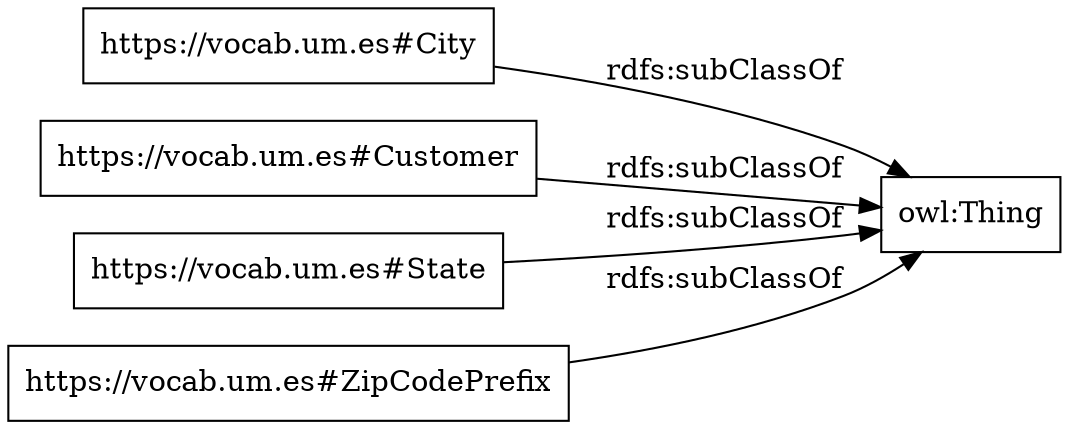 digraph ar2dtool_diagram { 
rankdir=LR;
size="1000"
node [shape = rectangle, color="black"]; "https://vocab.um.es#City" "https://vocab.um.es#Customer" "https://vocab.um.es#State" "https://vocab.um.es#ZipCodePrefix" ; /*classes style*/
	"https://vocab.um.es#City" -> "owl:Thing" [ label = "rdfs:subClassOf" ];
	"https://vocab.um.es#State" -> "owl:Thing" [ label = "rdfs:subClassOf" ];
	"https://vocab.um.es#ZipCodePrefix" -> "owl:Thing" [ label = "rdfs:subClassOf" ];
	"https://vocab.um.es#Customer" -> "owl:Thing" [ label = "rdfs:subClassOf" ];

}
